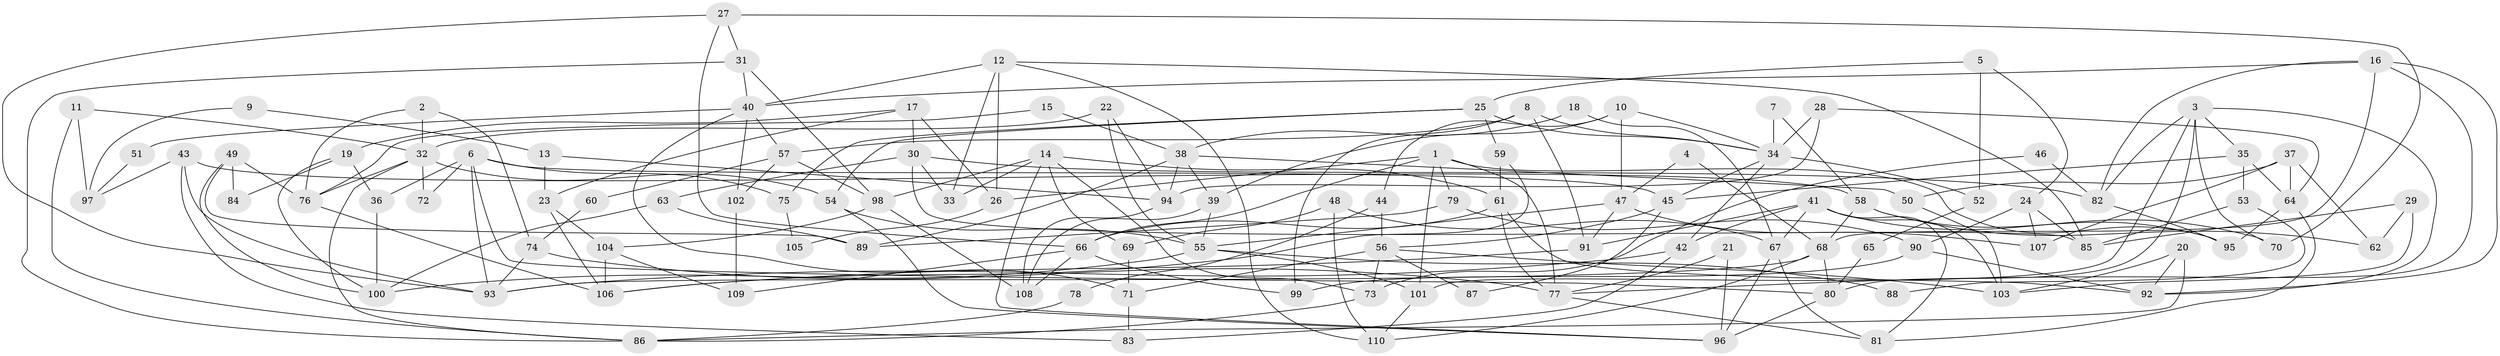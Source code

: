 // Generated by graph-tools (version 1.1) at 2025/15/03/09/25 04:15:18]
// undirected, 110 vertices, 220 edges
graph export_dot {
graph [start="1"]
  node [color=gray90,style=filled];
  1;
  2;
  3;
  4;
  5;
  6;
  7;
  8;
  9;
  10;
  11;
  12;
  13;
  14;
  15;
  16;
  17;
  18;
  19;
  20;
  21;
  22;
  23;
  24;
  25;
  26;
  27;
  28;
  29;
  30;
  31;
  32;
  33;
  34;
  35;
  36;
  37;
  38;
  39;
  40;
  41;
  42;
  43;
  44;
  45;
  46;
  47;
  48;
  49;
  50;
  51;
  52;
  53;
  54;
  55;
  56;
  57;
  58;
  59;
  60;
  61;
  62;
  63;
  64;
  65;
  66;
  67;
  68;
  69;
  70;
  71;
  72;
  73;
  74;
  75;
  76;
  77;
  78;
  79;
  80;
  81;
  82;
  83;
  84;
  85;
  86;
  87;
  88;
  89;
  90;
  91;
  92;
  93;
  94;
  95;
  96;
  97;
  98;
  99;
  100;
  101;
  102;
  103;
  104;
  105;
  106;
  107;
  108;
  109;
  110;
  1 -- 66;
  1 -- 26;
  1 -- 77;
  1 -- 79;
  1 -- 95;
  1 -- 101;
  2 -- 32;
  2 -- 74;
  2 -- 76;
  3 -- 101;
  3 -- 80;
  3 -- 35;
  3 -- 70;
  3 -- 82;
  3 -- 92;
  4 -- 68;
  4 -- 47;
  5 -- 25;
  5 -- 24;
  5 -- 52;
  6 -- 36;
  6 -- 93;
  6 -- 45;
  6 -- 72;
  6 -- 75;
  6 -- 80;
  7 -- 34;
  7 -- 58;
  8 -- 57;
  8 -- 34;
  8 -- 91;
  8 -- 99;
  9 -- 97;
  9 -- 13;
  10 -- 39;
  10 -- 34;
  10 -- 44;
  10 -- 47;
  11 -- 86;
  11 -- 32;
  11 -- 97;
  12 -- 33;
  12 -- 110;
  12 -- 26;
  12 -- 40;
  12 -- 85;
  13 -- 94;
  13 -- 23;
  14 -- 73;
  14 -- 96;
  14 -- 33;
  14 -- 61;
  14 -- 69;
  14 -- 98;
  15 -- 38;
  15 -- 76;
  16 -- 77;
  16 -- 92;
  16 -- 40;
  16 -- 68;
  16 -- 82;
  17 -- 23;
  17 -- 30;
  17 -- 19;
  17 -- 26;
  18 -- 67;
  18 -- 38;
  19 -- 100;
  19 -- 36;
  19 -- 84;
  20 -- 92;
  20 -- 103;
  20 -- 86;
  21 -- 77;
  21 -- 96;
  22 -- 32;
  22 -- 94;
  22 -- 55;
  23 -- 106;
  23 -- 104;
  24 -- 90;
  24 -- 85;
  24 -- 107;
  25 -- 59;
  25 -- 34;
  25 -- 54;
  25 -- 75;
  26 -- 105;
  27 -- 31;
  27 -- 70;
  27 -- 66;
  27 -- 93;
  28 -- 64;
  28 -- 34;
  28 -- 94;
  29 -- 62;
  29 -- 103;
  29 -- 85;
  30 -- 85;
  30 -- 82;
  30 -- 33;
  30 -- 63;
  31 -- 98;
  31 -- 40;
  31 -- 86;
  32 -- 54;
  32 -- 86;
  32 -- 72;
  32 -- 76;
  34 -- 45;
  34 -- 42;
  34 -- 52;
  35 -- 45;
  35 -- 53;
  35 -- 64;
  36 -- 100;
  37 -- 107;
  37 -- 64;
  37 -- 50;
  37 -- 62;
  38 -- 94;
  38 -- 39;
  38 -- 50;
  38 -- 89;
  39 -- 55;
  39 -- 108;
  40 -- 51;
  40 -- 57;
  40 -- 71;
  40 -- 102;
  41 -- 81;
  41 -- 67;
  41 -- 42;
  41 -- 70;
  41 -- 91;
  41 -- 103;
  42 -- 93;
  42 -- 83;
  43 -- 58;
  43 -- 93;
  43 -- 83;
  43 -- 97;
  44 -- 56;
  44 -- 78;
  45 -- 56;
  45 -- 87;
  46 -- 73;
  46 -- 82;
  47 -- 91;
  47 -- 55;
  47 -- 107;
  48 -- 110;
  48 -- 69;
  48 -- 67;
  49 -- 76;
  49 -- 100;
  49 -- 84;
  49 -- 89;
  50 -- 103;
  51 -- 97;
  52 -- 65;
  53 -- 85;
  53 -- 88;
  54 -- 55;
  54 -- 96;
  55 -- 88;
  55 -- 100;
  55 -- 101;
  56 -- 71;
  56 -- 103;
  56 -- 73;
  56 -- 87;
  57 -- 98;
  57 -- 60;
  57 -- 102;
  58 -- 68;
  58 -- 95;
  58 -- 62;
  59 -- 106;
  59 -- 61;
  60 -- 74;
  61 -- 92;
  61 -- 66;
  61 -- 77;
  63 -- 89;
  63 -- 100;
  64 -- 95;
  64 -- 81;
  65 -- 80;
  66 -- 99;
  66 -- 108;
  66 -- 109;
  67 -- 81;
  67 -- 96;
  68 -- 80;
  68 -- 93;
  68 -- 110;
  69 -- 71;
  71 -- 83;
  73 -- 86;
  74 -- 77;
  74 -- 93;
  75 -- 105;
  76 -- 106;
  77 -- 81;
  78 -- 86;
  79 -- 89;
  79 -- 90;
  80 -- 96;
  82 -- 95;
  90 -- 99;
  90 -- 92;
  91 -- 106;
  94 -- 108;
  98 -- 104;
  98 -- 108;
  101 -- 110;
  102 -- 109;
  104 -- 109;
  104 -- 106;
}
